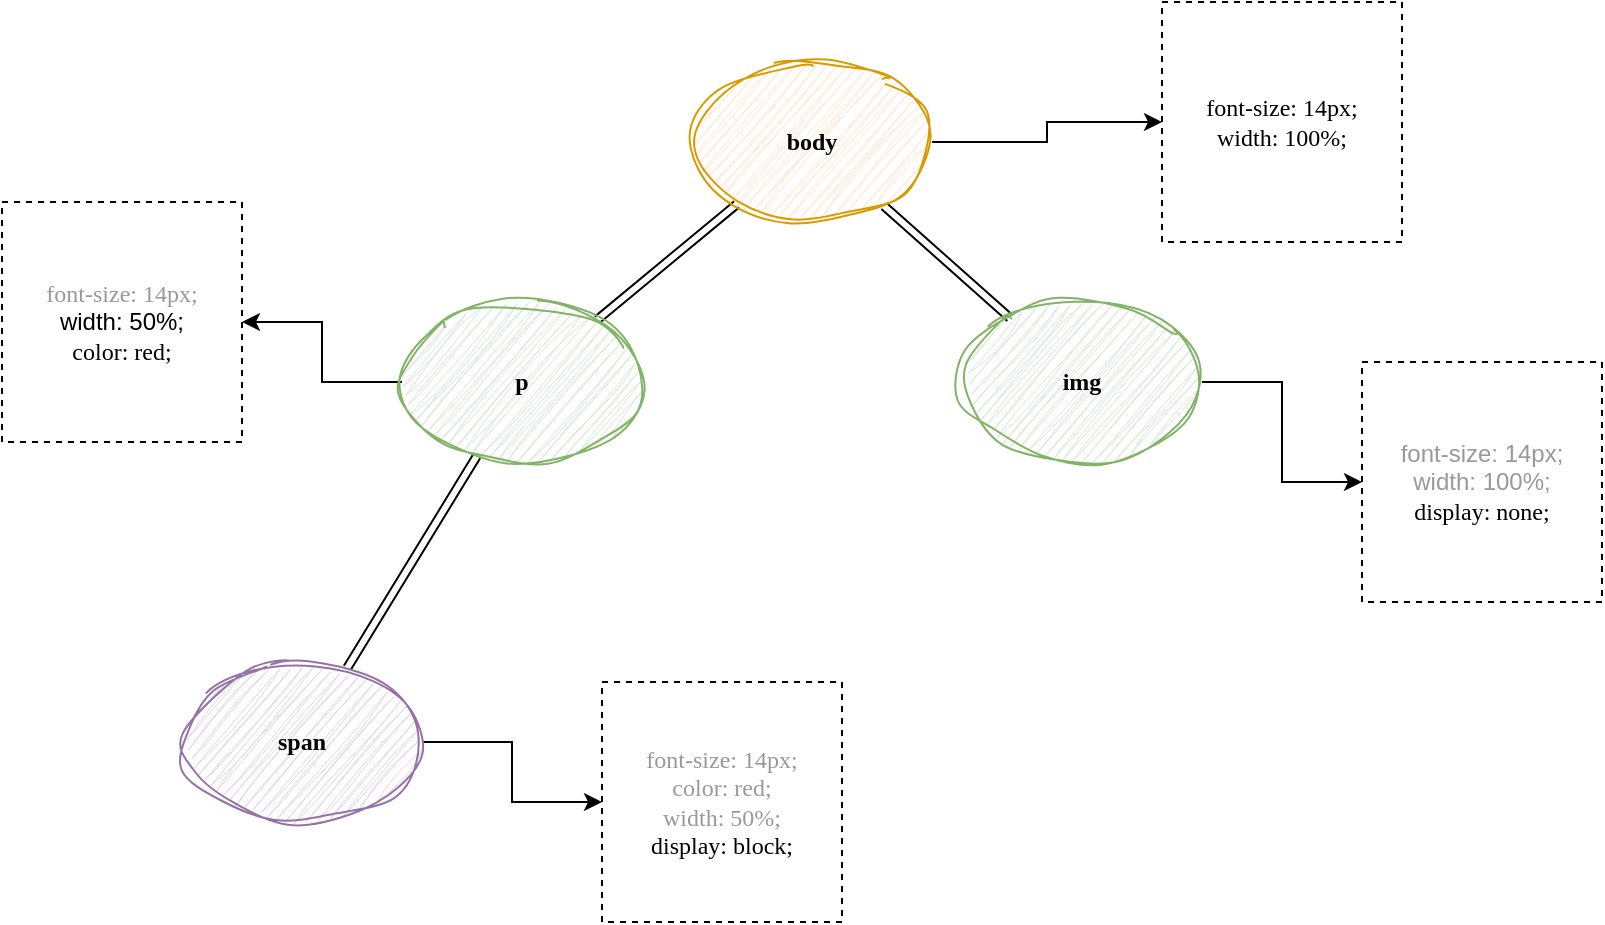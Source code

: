<mxfile version="20.8.21" type="github">
  <diagram name="Page-1" id="awNu_3DlOISEKZ05TdpL">
    <mxGraphModel dx="1194" dy="740" grid="1" gridSize="10" guides="1" tooltips="1" connect="0" arrows="1" fold="1" page="1" pageScale="1" pageWidth="850" pageHeight="1100" math="0" shadow="0">
      <root>
        <mxCell id="0" />
        <mxCell id="1" parent="0" />
        <mxCell id="EYEKu2959EoNq3203nXm-22" value="" style="edgeStyle=none;rounded=0;orthogonalLoop=1;jettySize=auto;html=1;shape=link;" parent="1" source="EYEKu2959EoNq3203nXm-20" target="EYEKu2959EoNq3203nXm-21" edge="1">
          <mxGeometry relative="1" as="geometry" />
        </mxCell>
        <mxCell id="EYEKu2959EoNq3203nXm-24" value="" style="edgeStyle=none;rounded=0;orthogonalLoop=1;jettySize=auto;html=1;shape=link;" parent="1" source="EYEKu2959EoNq3203nXm-20" target="EYEKu2959EoNq3203nXm-23" edge="1">
          <mxGeometry relative="1" as="geometry" />
        </mxCell>
        <mxCell id="EYEKu2959EoNq3203nXm-28" value="" style="edgeStyle=orthogonalEdgeStyle;rounded=0;orthogonalLoop=1;jettySize=auto;html=1;" parent="1" source="EYEKu2959EoNq3203nXm-20" target="EYEKu2959EoNq3203nXm-27" edge="1">
          <mxGeometry relative="1" as="geometry" />
        </mxCell>
        <mxCell id="EYEKu2959EoNq3203nXm-20" value="&lt;font face=&quot;Comic Sans MS&quot;&gt;&lt;b&gt;body&lt;/b&gt;&lt;/font&gt;" style="ellipse;whiteSpace=wrap;html=1;fillColor=#ffe6cc;fillStyle=auto;strokeColor=#d79b00;sketch=1;curveFitting=1;jiggle=2;" parent="1" vertex="1">
          <mxGeometry x="365" y="60" width="120" height="80" as="geometry" />
        </mxCell>
        <mxCell id="EYEKu2959EoNq3203nXm-32" value="" style="edgeStyle=orthogonalEdgeStyle;rounded=0;orthogonalLoop=1;jettySize=auto;html=1;fontFamily=Comic Sans MS;" parent="1" source="EYEKu2959EoNq3203nXm-21" target="EYEKu2959EoNq3203nXm-31" edge="1">
          <mxGeometry relative="1" as="geometry" />
        </mxCell>
        <mxCell id="EYEKu2959EoNq3203nXm-21" value="&lt;b&gt;&lt;font face=&quot;Comic Sans MS&quot;&gt;img&lt;/font&gt;&lt;/b&gt;" style="ellipse;whiteSpace=wrap;html=1;fillColor=#d5e8d4;fillStyle=auto;strokeColor=#82b366;shadow=0;sketch=1;curveFitting=1;jiggle=2;" parent="1" vertex="1">
          <mxGeometry x="500" y="180" width="120" height="80" as="geometry" />
        </mxCell>
        <mxCell id="EYEKu2959EoNq3203nXm-26" value="" style="edgeStyle=none;shape=link;rounded=0;orthogonalLoop=1;jettySize=auto;html=1;" parent="1" source="EYEKu2959EoNq3203nXm-23" target="EYEKu2959EoNq3203nXm-25" edge="1">
          <mxGeometry relative="1" as="geometry" />
        </mxCell>
        <mxCell id="EYEKu2959EoNq3203nXm-30" value="" style="edgeStyle=orthogonalEdgeStyle;rounded=0;orthogonalLoop=1;jettySize=auto;html=1;" parent="1" source="EYEKu2959EoNq3203nXm-23" target="EYEKu2959EoNq3203nXm-29" edge="1">
          <mxGeometry relative="1" as="geometry" />
        </mxCell>
        <mxCell id="EYEKu2959EoNq3203nXm-23" value="&lt;b&gt;&lt;font face=&quot;Comic Sans MS&quot;&gt;p&lt;/font&gt;&lt;/b&gt;" style="ellipse;whiteSpace=wrap;html=1;fillColor=#d5e8d4;fillStyle=auto;strokeColor=#82b366;sketch=1;curveFitting=1;jiggle=2;" parent="1" vertex="1">
          <mxGeometry x="220" y="180" width="120" height="80" as="geometry" />
        </mxCell>
        <mxCell id="EYEKu2959EoNq3203nXm-35" value="" style="edgeStyle=orthogonalEdgeStyle;rounded=0;orthogonalLoop=1;jettySize=auto;html=1;fontFamily=Comic Sans MS;" parent="1" source="EYEKu2959EoNq3203nXm-25" target="EYEKu2959EoNq3203nXm-34" edge="1">
          <mxGeometry relative="1" as="geometry" />
        </mxCell>
        <mxCell id="EYEKu2959EoNq3203nXm-25" value="&lt;b&gt;&lt;font face=&quot;Comic Sans MS&quot;&gt;span&lt;/font&gt;&lt;/b&gt;" style="ellipse;whiteSpace=wrap;html=1;fillColor=#e1d5e7;fillStyle=auto;strokeColor=#9673a6;sketch=1;curveFitting=1;jiggle=2;" parent="1" vertex="1">
          <mxGeometry x="110" y="360" width="120" height="80" as="geometry" />
        </mxCell>
        <mxCell id="EYEKu2959EoNq3203nXm-27" value="&lt;font face=&quot;Comic Sans MS&quot;&gt;font-size: 14px;&lt;br&gt;width: 100%;&lt;br&gt;&lt;/font&gt;" style="whiteSpace=wrap;html=1;fillStyle=auto;dashed=1;" parent="1" vertex="1">
          <mxGeometry x="600" y="30" width="120" height="120" as="geometry" />
        </mxCell>
        <mxCell id="EYEKu2959EoNq3203nXm-29" value="&lt;font face=&quot;Comic Sans MS&quot;&gt;&lt;font color=&quot;#999999&quot;&gt;font-size: 14px;&lt;br&gt;&lt;/font&gt;&lt;/font&gt;width: 50%;&lt;font face=&quot;Comic Sans MS&quot;&gt;&lt;font color=&quot;#999999&quot;&gt;&lt;br&gt;&lt;/font&gt;color: red;&lt;/font&gt;" style="whiteSpace=wrap;html=1;fillStyle=auto;dashed=1;" parent="1" vertex="1">
          <mxGeometry x="20" y="130" width="120" height="120" as="geometry" />
        </mxCell>
        <mxCell id="EYEKu2959EoNq3203nXm-31" value="&lt;font color=&quot;#999999&quot;&gt;font-size: 14px;&lt;br style=&quot;border-color: var(--border-color); font-family: &amp;quot;Comic Sans MS&amp;quot;;&quot;&gt;width: 100%;&lt;/font&gt;&lt;span style=&quot;font-family: &amp;quot;Comic Sans MS&amp;quot;;&quot;&gt;&lt;font color=&quot;#999999&quot;&gt;&lt;br&gt;&lt;/font&gt;display: none;&lt;/span&gt;" style="whiteSpace=wrap;html=1;fillStyle=auto;shadow=0;dashed=1;" parent="1" vertex="1">
          <mxGeometry x="700" y="210" width="120" height="120" as="geometry" />
        </mxCell>
        <mxCell id="EYEKu2959EoNq3203nXm-34" value="&lt;font color=&quot;#999999&quot;&gt;font-size: 14px;&lt;br style=&quot;border-color: var(--border-color);&quot;&gt;color: red;&lt;br&gt;width: 50%;&lt;br&gt;&lt;/font&gt;display: block;" style="whiteSpace=wrap;html=1;fillStyle=auto;dashed=1;fontFamily=Comic Sans MS;" parent="1" vertex="1">
          <mxGeometry x="320" y="370" width="120" height="120" as="geometry" />
        </mxCell>
      </root>
    </mxGraphModel>
  </diagram>
</mxfile>
